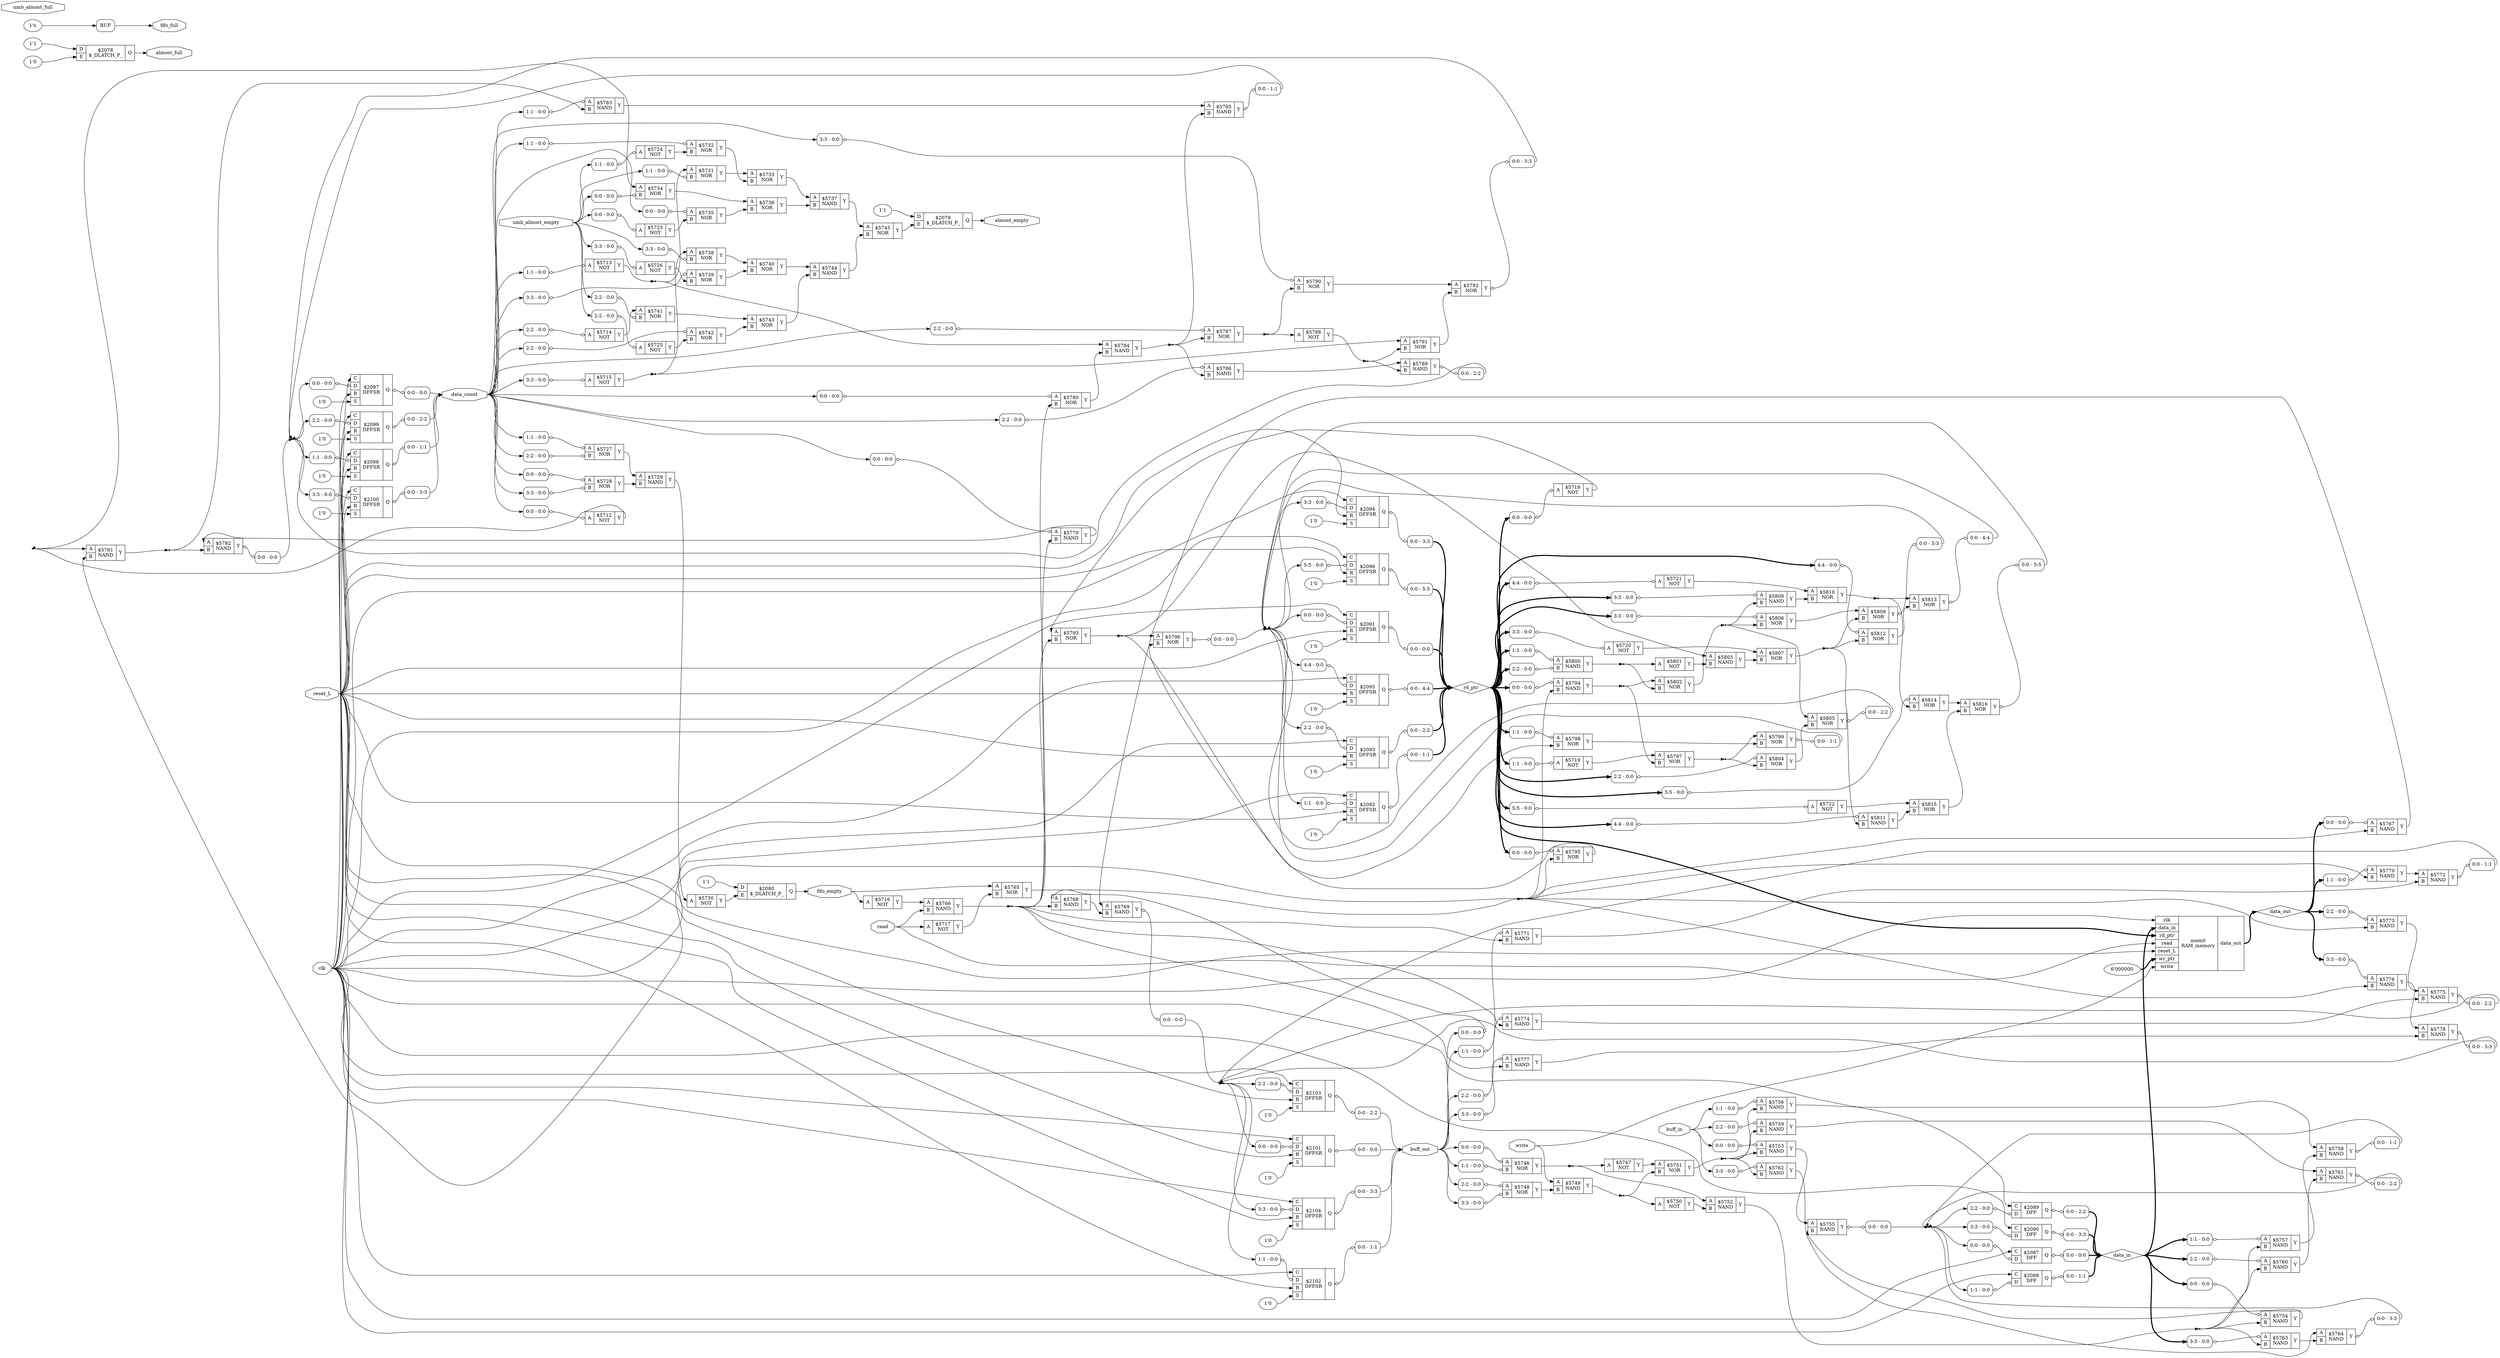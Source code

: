 digraph "fifo" {
rankdir="LR";
remincross=true;
n92 [ shape=octagon, label="almost_empty", color="black", fontcolor="black" ];
n93 [ shape=octagon, label="almost_full", color="black", fontcolor="black" ];
n94 [ shape=octagon, label="buff_in", color="black", fontcolor="black" ];
n95 [ shape=octagon, label="buff_out", color="black", fontcolor="black" ];
n96 [ shape=octagon, label="clk", color="black", fontcolor="black" ];
n97 [ shape=octagon, label="data_count", color="black", fontcolor="black" ];
n98 [ shape=diamond, label="data_in", color="black", fontcolor="black" ];
n99 [ shape=diamond, label="data_out", color="black", fontcolor="black" ];
n100 [ shape=octagon, label="fifo_empty", color="black", fontcolor="black" ];
n101 [ shape=octagon, label="fifo_full", color="black", fontcolor="black" ];
n102 [ shape=diamond, label="rd_ptr", color="black", fontcolor="black" ];
n103 [ shape=octagon, label="read", color="black", fontcolor="black" ];
n104 [ shape=octagon, label="reset_L", color="black", fontcolor="black" ];
n105 [ shape=octagon, label="umb_almost_empty", color="black", fontcolor="black" ];
n106 [ shape=octagon, label="umb_almost_full", color="black", fontcolor="black" ];
n107 [ shape=octagon, label="write", color="black", fontcolor="black" ];
c110 [ shape=record, label="{{<p108> A}|$5712\nNOT|{<p109> Y}}" ];
x0 [ shape=record, style=rounded, label="<s0> 0:0 - 0:0 " ];
x0:e -> c110:p108:w [arrowhead=odiamond, arrowtail=odiamond, dir=both, color="black", label=""];
c111 [ shape=record, label="{{<p108> A}|$5713\nNOT|{<p109> Y}}" ];
x1 [ shape=record, style=rounded, label="<s0> 1:1 - 0:0 " ];
x1:e -> c111:p108:w [arrowhead=odiamond, arrowtail=odiamond, dir=both, color="black", label=""];
c112 [ shape=record, label="{{<p108> A}|$5714\nNOT|{<p109> Y}}" ];
x2 [ shape=record, style=rounded, label="<s0> 2:2 - 0:0 " ];
x2:e -> c112:p108:w [arrowhead=odiamond, arrowtail=odiamond, dir=both, color="black", label=""];
c113 [ shape=record, label="{{<p108> A}|$5715\nNOT|{<p109> Y}}" ];
x3 [ shape=record, style=rounded, label="<s0> 3:3 - 0:0 " ];
x3:e -> c113:p108:w [arrowhead=odiamond, arrowtail=odiamond, dir=both, color="black", label=""];
c114 [ shape=record, label="{{<p108> A}|$5716\nNOT|{<p109> Y}}" ];
c115 [ shape=record, label="{{<p108> A}|$5717\nNOT|{<p109> Y}}" ];
c116 [ shape=record, label="{{<p108> A}|$5718\nNOT|{<p109> Y}}" ];
x4 [ shape=record, style=rounded, label="<s0> 0:0 - 0:0 " ];
x4:e -> c116:p108:w [arrowhead=odiamond, arrowtail=odiamond, dir=both, color="black", label=""];
c117 [ shape=record, label="{{<p108> A}|$5719\nNOT|{<p109> Y}}" ];
x5 [ shape=record, style=rounded, label="<s0> 1:1 - 0:0 " ];
x5:e -> c117:p108:w [arrowhead=odiamond, arrowtail=odiamond, dir=both, color="black", label=""];
c118 [ shape=record, label="{{<p108> A}|$5720\nNOT|{<p109> Y}}" ];
x6 [ shape=record, style=rounded, label="<s0> 3:3 - 0:0 " ];
x6:e -> c118:p108:w [arrowhead=odiamond, arrowtail=odiamond, dir=both, color="black", label=""];
c119 [ shape=record, label="{{<p108> A}|$5721\nNOT|{<p109> Y}}" ];
x7 [ shape=record, style=rounded, label="<s0> 4:4 - 0:0 " ];
x7:e -> c119:p108:w [arrowhead=odiamond, arrowtail=odiamond, dir=both, color="black", label=""];
c120 [ shape=record, label="{{<p108> A}|$5722\nNOT|{<p109> Y}}" ];
x8 [ shape=record, style=rounded, label="<s0> 5:5 - 0:0 " ];
x8:e -> c120:p108:w [arrowhead=odiamond, arrowtail=odiamond, dir=both, color="black", label=""];
c121 [ shape=record, label="{{<p108> A}|$5723\nNOT|{<p109> Y}}" ];
x9 [ shape=record, style=rounded, label="<s0> 0:0 - 0:0 " ];
x9:e -> c121:p108:w [arrowhead=odiamond, arrowtail=odiamond, dir=both, color="black", label=""];
c122 [ shape=record, label="{{<p108> A}|$5724\nNOT|{<p109> Y}}" ];
x10 [ shape=record, style=rounded, label="<s0> 1:1 - 0:0 " ];
x10:e -> c122:p108:w [arrowhead=odiamond, arrowtail=odiamond, dir=both, color="black", label=""];
c123 [ shape=record, label="{{<p108> A}|$5725\nNOT|{<p109> Y}}" ];
x11 [ shape=record, style=rounded, label="<s0> 2:2 - 0:0 " ];
x11:e -> c123:p108:w [arrowhead=odiamond, arrowtail=odiamond, dir=both, color="black", label=""];
c124 [ shape=record, label="{{<p108> A}|$5726\nNOT|{<p109> Y}}" ];
x12 [ shape=record, style=rounded, label="<s0> 3:3 - 0:0 " ];
x12:e -> c124:p108:w [arrowhead=odiamond, arrowtail=odiamond, dir=both, color="black", label=""];
c126 [ shape=record, label="{{<p108> A|<p125> B}|$5727\nNOR|{<p109> Y}}" ];
x13 [ shape=record, style=rounded, label="<s0> 1:1 - 0:0 " ];
x13:e -> c126:p108:w [arrowhead=odiamond, arrowtail=odiamond, dir=both, color="black", label=""];
x14 [ shape=record, style=rounded, label="<s0> 2:2 - 0:0 " ];
x14:e -> c126:p125:w [arrowhead=odiamond, arrowtail=odiamond, dir=both, color="black", label=""];
c127 [ shape=record, label="{{<p108> A|<p125> B}|$5728\nNOR|{<p109> Y}}" ];
x15 [ shape=record, style=rounded, label="<s0> 0:0 - 0:0 " ];
x15:e -> c127:p108:w [arrowhead=odiamond, arrowtail=odiamond, dir=both, color="black", label=""];
x16 [ shape=record, style=rounded, label="<s0> 3:3 - 0:0 " ];
x16:e -> c127:p125:w [arrowhead=odiamond, arrowtail=odiamond, dir=both, color="black", label=""];
c128 [ shape=record, label="{{<p108> A|<p125> B}|$5729\nNAND|{<p109> Y}}" ];
c129 [ shape=record, label="{{<p108> A}|$5730\nNOT|{<p109> Y}}" ];
c130 [ shape=record, label="{{<p108> A|<p125> B}|$5731\nNOR|{<p109> Y}}" ];
x17 [ shape=record, style=rounded, label="<s0> 1:1 - 0:0 " ];
x17:e -> c130:p125:w [arrowhead=odiamond, arrowtail=odiamond, dir=both, color="black", label=""];
c131 [ shape=record, label="{{<p108> A|<p125> B}|$5732\nNOR|{<p109> Y}}" ];
x18 [ shape=record, style=rounded, label="<s0> 1:1 - 0:0 " ];
x18:e -> c131:p108:w [arrowhead=odiamond, arrowtail=odiamond, dir=both, color="black", label=""];
c132 [ shape=record, label="{{<p108> A|<p125> B}|$5733\nNOR|{<p109> Y}}" ];
c133 [ shape=record, label="{{<p108> A|<p125> B}|$5734\nNOR|{<p109> Y}}" ];
x19 [ shape=record, style=rounded, label="<s0> 0:0 - 0:0 " ];
x19:e -> c133:p125:w [arrowhead=odiamond, arrowtail=odiamond, dir=both, color="black", label=""];
c134 [ shape=record, label="{{<p108> A|<p125> B}|$5735\nNOR|{<p109> Y}}" ];
x20 [ shape=record, style=rounded, label="<s0> 0:0 - 0:0 " ];
x20:e -> c134:p108:w [arrowhead=odiamond, arrowtail=odiamond, dir=both, color="black", label=""];
c135 [ shape=record, label="{{<p108> A|<p125> B}|$5736\nNOR|{<p109> Y}}" ];
c136 [ shape=record, label="{{<p108> A|<p125> B}|$5737\nNAND|{<p109> Y}}" ];
c137 [ shape=record, label="{{<p108> A|<p125> B}|$5738\nNOR|{<p109> Y}}" ];
x21 [ shape=record, style=rounded, label="<s0> 3:3 - 0:0 " ];
x21:e -> c137:p125:w [arrowhead=odiamond, arrowtail=odiamond, dir=both, color="black", label=""];
c138 [ shape=record, label="{{<p108> A|<p125> B}|$5739\nNOR|{<p109> Y}}" ];
x22 [ shape=record, style=rounded, label="<s0> 3:3 - 0:0 " ];
x22:e -> c138:p108:w [arrowhead=odiamond, arrowtail=odiamond, dir=both, color="black", label=""];
c139 [ shape=record, label="{{<p108> A|<p125> B}|$5740\nNOR|{<p109> Y}}" ];
c140 [ shape=record, label="{{<p108> A|<p125> B}|$5741\nNOR|{<p109> Y}}" ];
x23 [ shape=record, style=rounded, label="<s0> 2:2 - 0:0 " ];
x23:e -> c140:p125:w [arrowhead=odiamond, arrowtail=odiamond, dir=both, color="black", label=""];
c141 [ shape=record, label="{{<p108> A|<p125> B}|$5742\nNOR|{<p109> Y}}" ];
x24 [ shape=record, style=rounded, label="<s0> 2:2 - 0:0 " ];
x24:e -> c141:p108:w [arrowhead=odiamond, arrowtail=odiamond, dir=both, color="black", label=""];
c142 [ shape=record, label="{{<p108> A|<p125> B}|$5743\nNOR|{<p109> Y}}" ];
c143 [ shape=record, label="{{<p108> A|<p125> B}|$5744\nNAND|{<p109> Y}}" ];
c144 [ shape=record, label="{{<p108> A|<p125> B}|$5745\nNOR|{<p109> Y}}" ];
c145 [ shape=record, label="{{<p108> A|<p125> B}|$5746\nNOR|{<p109> Y}}" ];
x25 [ shape=record, style=rounded, label="<s0> 0:0 - 0:0 " ];
x25:e -> c145:p108:w [arrowhead=odiamond, arrowtail=odiamond, dir=both, color="black", label=""];
x26 [ shape=record, style=rounded, label="<s0> 1:1 - 0:0 " ];
x26:e -> c145:p125:w [arrowhead=odiamond, arrowtail=odiamond, dir=both, color="black", label=""];
c146 [ shape=record, label="{{<p108> A}|$5747\nNOT|{<p109> Y}}" ];
c147 [ shape=record, label="{{<p108> A|<p125> B}|$5748\nNOR|{<p109> Y}}" ];
x27 [ shape=record, style=rounded, label="<s0> 2:2 - 0:0 " ];
x27:e -> c147:p108:w [arrowhead=odiamond, arrowtail=odiamond, dir=both, color="black", label=""];
x28 [ shape=record, style=rounded, label="<s0> 3:3 - 0:0 " ];
x28:e -> c147:p125:w [arrowhead=odiamond, arrowtail=odiamond, dir=both, color="black", label=""];
c148 [ shape=record, label="{{<p108> A|<p125> B}|$5749\nNAND|{<p109> Y}}" ];
c149 [ shape=record, label="{{<p108> A}|$5750\nNOT|{<p109> Y}}" ];
c150 [ shape=record, label="{{<p108> A|<p125> B}|$5751\nNOR|{<p109> Y}}" ];
c151 [ shape=record, label="{{<p108> A|<p125> B}|$5752\nNAND|{<p109> Y}}" ];
c152 [ shape=record, label="{{<p108> A|<p125> B}|$5753\nNAND|{<p109> Y}}" ];
x29 [ shape=record, style=rounded, label="<s0> 0:0 - 0:0 " ];
x29:e -> c152:p108:w [arrowhead=odiamond, arrowtail=odiamond, dir=both, color="black", label=""];
c153 [ shape=record, label="{{<p108> A|<p125> B}|$5754\nNAND|{<p109> Y}}" ];
x30 [ shape=record, style=rounded, label="<s0> 0:0 - 0:0 " ];
x30:e -> c153:p108:w [arrowhead=odiamond, arrowtail=odiamond, dir=both, color="black", label=""];
c154 [ shape=record, label="{{<p108> A|<p125> B}|$5755\nNAND|{<p109> Y}}" ];
x31 [ shape=record, style=rounded, label="<s0> 0:0 - 0:0 " ];
c154:p109:e -> x31:w [arrowhead=odiamond, arrowtail=odiamond, dir=both, color="black", label=""];
c155 [ shape=record, label="{{<p108> A|<p125> B}|$5756\nNAND|{<p109> Y}}" ];
x32 [ shape=record, style=rounded, label="<s0> 1:1 - 0:0 " ];
x32:e -> c155:p108:w [arrowhead=odiamond, arrowtail=odiamond, dir=both, color="black", label=""];
c156 [ shape=record, label="{{<p108> A|<p125> B}|$5757\nNAND|{<p109> Y}}" ];
x33 [ shape=record, style=rounded, label="<s0> 1:1 - 0:0 " ];
x33:e -> c156:p108:w [arrowhead=odiamond, arrowtail=odiamond, dir=both, color="black", label=""];
c157 [ shape=record, label="{{<p108> A|<p125> B}|$5758\nNAND|{<p109> Y}}" ];
x34 [ shape=record, style=rounded, label="<s0> 0:0 - 1:1 " ];
c157:p109:e -> x34:w [arrowhead=odiamond, arrowtail=odiamond, dir=both, color="black", label=""];
c158 [ shape=record, label="{{<p108> A|<p125> B}|$5759\nNAND|{<p109> Y}}" ];
x35 [ shape=record, style=rounded, label="<s0> 2:2 - 0:0 " ];
x35:e -> c158:p108:w [arrowhead=odiamond, arrowtail=odiamond, dir=both, color="black", label=""];
c159 [ shape=record, label="{{<p108> A|<p125> B}|$5760\nNAND|{<p109> Y}}" ];
x36 [ shape=record, style=rounded, label="<s0> 2:2 - 0:0 " ];
x36:e -> c159:p108:w [arrowhead=odiamond, arrowtail=odiamond, dir=both, color="black", label=""];
c160 [ shape=record, label="{{<p108> A|<p125> B}|$5761\nNAND|{<p109> Y}}" ];
x37 [ shape=record, style=rounded, label="<s0> 0:0 - 2:2 " ];
c160:p109:e -> x37:w [arrowhead=odiamond, arrowtail=odiamond, dir=both, color="black", label=""];
c161 [ shape=record, label="{{<p108> A|<p125> B}|$5762\nNAND|{<p109> Y}}" ];
x38 [ shape=record, style=rounded, label="<s0> 3:3 - 0:0 " ];
x38:e -> c161:p108:w [arrowhead=odiamond, arrowtail=odiamond, dir=both, color="black", label=""];
c162 [ shape=record, label="{{<p108> A|<p125> B}|$5763\nNAND|{<p109> Y}}" ];
x39 [ shape=record, style=rounded, label="<s0> 3:3 - 0:0 " ];
x39:e -> c162:p108:w [arrowhead=odiamond, arrowtail=odiamond, dir=both, color="black", label=""];
c163 [ shape=record, label="{{<p108> A|<p125> B}|$5764\nNAND|{<p109> Y}}" ];
x40 [ shape=record, style=rounded, label="<s0> 0:0 - 3:3 " ];
c163:p109:e -> x40:w [arrowhead=odiamond, arrowtail=odiamond, dir=both, color="black", label=""];
c164 [ shape=record, label="{{<p108> A|<p125> B}|$5765\nNOR|{<p109> Y}}" ];
c165 [ shape=record, label="{{<p108> A|<p125> B}|$5766\nNAND|{<p109> Y}}" ];
c166 [ shape=record, label="{{<p108> A|<p125> B}|$5767\nNAND|{<p109> Y}}" ];
x41 [ shape=record, style=rounded, label="<s0> 0:0 - 0:0 " ];
x41:e -> c166:p108:w [arrowhead=odiamond, arrowtail=odiamond, dir=both, color="black", label=""];
c167 [ shape=record, label="{{<p108> A|<p125> B}|$5768\nNAND|{<p109> Y}}" ];
x42 [ shape=record, style=rounded, label="<s0> 0:0 - 0:0 " ];
x42:e -> c167:p108:w [arrowhead=odiamond, arrowtail=odiamond, dir=both, color="black", label=""];
c168 [ shape=record, label="{{<p108> A|<p125> B}|$5769\nNAND|{<p109> Y}}" ];
x43 [ shape=record, style=rounded, label="<s0> 0:0 - 0:0 " ];
c168:p109:e -> x43:w [arrowhead=odiamond, arrowtail=odiamond, dir=both, color="black", label=""];
c169 [ shape=record, label="{{<p108> A|<p125> B}|$5770\nNAND|{<p109> Y}}" ];
x44 [ shape=record, style=rounded, label="<s0> 1:1 - 0:0 " ];
x44:e -> c169:p108:w [arrowhead=odiamond, arrowtail=odiamond, dir=both, color="black", label=""];
c170 [ shape=record, label="{{<p108> A|<p125> B}|$5771\nNAND|{<p109> Y}}" ];
x45 [ shape=record, style=rounded, label="<s0> 1:1 - 0:0 " ];
x45:e -> c170:p108:w [arrowhead=odiamond, arrowtail=odiamond, dir=both, color="black", label=""];
c171 [ shape=record, label="{{<p108> A|<p125> B}|$5772\nNAND|{<p109> Y}}" ];
x46 [ shape=record, style=rounded, label="<s0> 0:0 - 1:1 " ];
c171:p109:e -> x46:w [arrowhead=odiamond, arrowtail=odiamond, dir=both, color="black", label=""];
c172 [ shape=record, label="{{<p108> A|<p125> B}|$5773\nNAND|{<p109> Y}}" ];
x47 [ shape=record, style=rounded, label="<s0> 2:2 - 0:0 " ];
x47:e -> c172:p108:w [arrowhead=odiamond, arrowtail=odiamond, dir=both, color="black", label=""];
c173 [ shape=record, label="{{<p108> A|<p125> B}|$5774\nNAND|{<p109> Y}}" ];
x48 [ shape=record, style=rounded, label="<s0> 2:2 - 0:0 " ];
x48:e -> c173:p108:w [arrowhead=odiamond, arrowtail=odiamond, dir=both, color="black", label=""];
c174 [ shape=record, label="{{<p108> A|<p125> B}|$5775\nNAND|{<p109> Y}}" ];
x49 [ shape=record, style=rounded, label="<s0> 0:0 - 2:2 " ];
c174:p109:e -> x49:w [arrowhead=odiamond, arrowtail=odiamond, dir=both, color="black", label=""];
c175 [ shape=record, label="{{<p108> A|<p125> B}|$5776\nNAND|{<p109> Y}}" ];
x50 [ shape=record, style=rounded, label="<s0> 3:3 - 0:0 " ];
x50:e -> c175:p108:w [arrowhead=odiamond, arrowtail=odiamond, dir=both, color="black", label=""];
c176 [ shape=record, label="{{<p108> A|<p125> B}|$5777\nNAND|{<p109> Y}}" ];
x51 [ shape=record, style=rounded, label="<s0> 3:3 - 0:0 " ];
x51:e -> c176:p108:w [arrowhead=odiamond, arrowtail=odiamond, dir=both, color="black", label=""];
c177 [ shape=record, label="{{<p108> A|<p125> B}|$5778\nNAND|{<p109> Y}}" ];
x52 [ shape=record, style=rounded, label="<s0> 0:0 - 3:3 " ];
c177:p109:e -> x52:w [arrowhead=odiamond, arrowtail=odiamond, dir=both, color="black", label=""];
c178 [ shape=record, label="{{<p108> A|<p125> B}|$5779\nNAND|{<p109> Y}}" ];
x53 [ shape=record, style=rounded, label="<s0> 0:0 - 0:0 " ];
x53:e -> c178:p108:w [arrowhead=odiamond, arrowtail=odiamond, dir=both, color="black", label=""];
c179 [ shape=record, label="{{<p108> A|<p125> B}|$5780\nNOR|{<p109> Y}}" ];
x54 [ shape=record, style=rounded, label="<s0> 0:0 - 0:0 " ];
x54:e -> c179:p108:w [arrowhead=odiamond, arrowtail=odiamond, dir=both, color="black", label=""];
c180 [ shape=record, label="{{<p108> A|<p125> B}|$5781\nNAND|{<p109> Y}}" ];
c181 [ shape=record, label="{{<p108> A|<p125> B}|$5782\nNAND|{<p109> Y}}" ];
x55 [ shape=record, style=rounded, label="<s0> 0:0 - 0:0 " ];
c181:p109:e -> x55:w [arrowhead=odiamond, arrowtail=odiamond, dir=both, color="black", label=""];
c182 [ shape=record, label="{{<p108> A|<p125> B}|$5783\nNAND|{<p109> Y}}" ];
x56 [ shape=record, style=rounded, label="<s0> 1:1 - 0:0 " ];
x56:e -> c182:p108:w [arrowhead=odiamond, arrowtail=odiamond, dir=both, color="black", label=""];
c183 [ shape=record, label="{{<p108> A|<p125> B}|$5784\nNAND|{<p109> Y}}" ];
c184 [ shape=record, label="{{<p108> A|<p125> B}|$5785\nNAND|{<p109> Y}}" ];
x57 [ shape=record, style=rounded, label="<s0> 0:0 - 1:1 " ];
c184:p109:e -> x57:w [arrowhead=odiamond, arrowtail=odiamond, dir=both, color="black", label=""];
c185 [ shape=record, label="{{<p108> A|<p125> B}|$5786\nNAND|{<p109> Y}}" ];
x58 [ shape=record, style=rounded, label="<s0> 2:2 - 0:0 " ];
x58:e -> c185:p108:w [arrowhead=odiamond, arrowtail=odiamond, dir=both, color="black", label=""];
c186 [ shape=record, label="{{<p108> A|<p125> B}|$5787\nNOR|{<p109> Y}}" ];
x59 [ shape=record, style=rounded, label="<s0> 2:2 - 0:0 " ];
x59:e -> c186:p108:w [arrowhead=odiamond, arrowtail=odiamond, dir=both, color="black", label=""];
c187 [ shape=record, label="{{<p108> A}|$5788\nNOT|{<p109> Y}}" ];
c188 [ shape=record, label="{{<p108> A|<p125> B}|$5789\nNAND|{<p109> Y}}" ];
x60 [ shape=record, style=rounded, label="<s0> 0:0 - 2:2 " ];
c188:p109:e -> x60:w [arrowhead=odiamond, arrowtail=odiamond, dir=both, color="black", label=""];
c189 [ shape=record, label="{{<p108> A|<p125> B}|$5790\nNOR|{<p109> Y}}" ];
x61 [ shape=record, style=rounded, label="<s0> 3:3 - 0:0 " ];
x61:e -> c189:p108:w [arrowhead=odiamond, arrowtail=odiamond, dir=both, color="black", label=""];
c190 [ shape=record, label="{{<p108> A|<p125> B}|$5791\nNOR|{<p109> Y}}" ];
c191 [ shape=record, label="{{<p108> A|<p125> B}|$5792\nNOR|{<p109> Y}}" ];
x62 [ shape=record, style=rounded, label="<s0> 0:0 - 3:3 " ];
c191:p109:e -> x62:w [arrowhead=odiamond, arrowtail=odiamond, dir=both, color="black", label=""];
c192 [ shape=record, label="{{<p108> A|<p125> B}|$5793\nNOR|{<p109> Y}}" ];
c193 [ shape=record, label="{{<p108> A|<p125> B}|$5794\nNAND|{<p109> Y}}" ];
x63 [ shape=record, style=rounded, label="<s0> 0:0 - 0:0 " ];
x63:e -> c193:p108:w [arrowhead=odiamond, arrowtail=odiamond, dir=both, color="black", label=""];
c194 [ shape=record, label="{{<p108> A|<p125> B}|$5795\nNOR|{<p109> Y}}" ];
x64 [ shape=record, style=rounded, label="<s0> 0:0 - 0:0 " ];
x64:e -> c194:p108:w [arrowhead=odiamond, arrowtail=odiamond, dir=both, color="black", label=""];
c195 [ shape=record, label="{{<p108> A|<p125> B}|$5796\nNOR|{<p109> Y}}" ];
x65 [ shape=record, style=rounded, label="<s0> 0:0 - 0:0 " ];
c195:p109:e -> x65:w [arrowhead=odiamond, arrowtail=odiamond, dir=both, color="black", label=""];
c196 [ shape=record, label="{{<p108> A|<p125> B}|$5797\nNOR|{<p109> Y}}" ];
c197 [ shape=record, label="{{<p108> A|<p125> B}|$5798\nNOR|{<p109> Y}}" ];
x66 [ shape=record, style=rounded, label="<s0> 1:1 - 0:0 " ];
x66:e -> c197:p108:w [arrowhead=odiamond, arrowtail=odiamond, dir=both, color="black", label=""];
c198 [ shape=record, label="{{<p108> A|<p125> B}|$5799\nNOR|{<p109> Y}}" ];
x67 [ shape=record, style=rounded, label="<s0> 0:0 - 1:1 " ];
c198:p109:e -> x67:w [arrowhead=odiamond, arrowtail=odiamond, dir=both, color="black", label=""];
c199 [ shape=record, label="{{<p108> A|<p125> B}|$5800\nNAND|{<p109> Y}}" ];
x68 [ shape=record, style=rounded, label="<s0> 1:1 - 0:0 " ];
x68:e -> c199:p108:w [arrowhead=odiamond, arrowtail=odiamond, dir=both, color="black", label=""];
x69 [ shape=record, style=rounded, label="<s0> 2:2 - 0:0 " ];
x69:e -> c199:p125:w [arrowhead=odiamond, arrowtail=odiamond, dir=both, color="black", label=""];
c200 [ shape=record, label="{{<p108> A}|$5801\nNOT|{<p109> Y}}" ];
c201 [ shape=record, label="{{<p108> A|<p125> B}|$5802\nNOR|{<p109> Y}}" ];
c202 [ shape=record, label="{{<p108> A|<p125> B}|$5803\nNAND|{<p109> Y}}" ];
c203 [ shape=record, label="{{<p108> A|<p125> B}|$5804\nNOR|{<p109> Y}}" ];
x70 [ shape=record, style=rounded, label="<s0> 2:2 - 0:0 " ];
x70:e -> c203:p108:w [arrowhead=odiamond, arrowtail=odiamond, dir=both, color="black", label=""];
c204 [ shape=record, label="{{<p108> A|<p125> B}|$5805\nNOR|{<p109> Y}}" ];
x71 [ shape=record, style=rounded, label="<s0> 0:0 - 2:2 " ];
c204:p109:e -> x71:w [arrowhead=odiamond, arrowtail=odiamond, dir=both, color="black", label=""];
c205 [ shape=record, label="{{<p108> A|<p125> B}|$5806\nNOR|{<p109> Y}}" ];
x72 [ shape=record, style=rounded, label="<s0> 3:3 - 0:0 " ];
x72:e -> c205:p108:w [arrowhead=odiamond, arrowtail=odiamond, dir=both, color="black", label=""];
c206 [ shape=record, label="{{<p108> A|<p125> B}|$5807\nNOR|{<p109> Y}}" ];
c207 [ shape=record, label="{{<p108> A|<p125> B}|$5808\nNAND|{<p109> Y}}" ];
x73 [ shape=record, style=rounded, label="<s0> 3:3 - 0:0 " ];
x73:e -> c207:p108:w [arrowhead=odiamond, arrowtail=odiamond, dir=both, color="black", label=""];
c208 [ shape=record, label="{{<p108> A|<p125> B}|$5809\nNOR|{<p109> Y}}" ];
x74 [ shape=record, style=rounded, label="<s0> 0:0 - 3:3 " ];
c208:p109:e -> x74:w [arrowhead=odiamond, arrowtail=odiamond, dir=both, color="black", label=""];
c209 [ shape=record, label="{{<p108> A|<p125> B}|$5810\nNOR|{<p109> Y}}" ];
c210 [ shape=record, label="{{<p108> A|<p125> B}|$5811\nNAND|{<p109> Y}}" ];
x75 [ shape=record, style=rounded, label="<s0> 4:4 - 0:0 " ];
x75:e -> c210:p108:w [arrowhead=odiamond, arrowtail=odiamond, dir=both, color="black", label=""];
c211 [ shape=record, label="{{<p108> A|<p125> B}|$5812\nNOR|{<p109> Y}}" ];
x76 [ shape=record, style=rounded, label="<s0> 4:4 - 0:0 " ];
x76:e -> c211:p108:w [arrowhead=odiamond, arrowtail=odiamond, dir=both, color="black", label=""];
c212 [ shape=record, label="{{<p108> A|<p125> B}|$5813\nNOR|{<p109> Y}}" ];
x77 [ shape=record, style=rounded, label="<s0> 0:0 - 4:4 " ];
c212:p109:e -> x77:w [arrowhead=odiamond, arrowtail=odiamond, dir=both, color="black", label=""];
c213 [ shape=record, label="{{<p108> A|<p125> B}|$5814\nNOR|{<p109> Y}}" ];
x78 [ shape=record, style=rounded, label="<s0> 5:5 - 0:0 " ];
x78:e -> c213:p108:w [arrowhead=odiamond, arrowtail=odiamond, dir=both, color="black", label=""];
c214 [ shape=record, label="{{<p108> A|<p125> B}|$5815\nNOR|{<p109> Y}}" ];
c215 [ shape=record, label="{{<p108> A|<p125> B}|$5816\nNOR|{<p109> Y}}" ];
x79 [ shape=record, style=rounded, label="<s0> 0:0 - 5:5 " ];
c215:p109:e -> x79:w [arrowhead=odiamond, arrowtail=odiamond, dir=both, color="black", label=""];
c219 [ shape=record, label="{{<p216> C|<p217> D}|$2087\nDFF|{<p218> Q}}" ];
x80 [ shape=record, style=rounded, label="<s0> 0:0 - 0:0 " ];
x80:e -> c219:p217:w [arrowhead=odiamond, arrowtail=odiamond, dir=both, color="black", label=""];
x81 [ shape=record, style=rounded, label="<s0> 0:0 - 0:0 " ];
c219:p218:e -> x81:w [arrowhead=odiamond, arrowtail=odiamond, dir=both, color="black", label=""];
c220 [ shape=record, label="{{<p216> C|<p217> D}|$2088\nDFF|{<p218> Q}}" ];
x82 [ shape=record, style=rounded, label="<s0> 1:1 - 0:0 " ];
x82:e -> c220:p217:w [arrowhead=odiamond, arrowtail=odiamond, dir=both, color="black", label=""];
x83 [ shape=record, style=rounded, label="<s0> 0:0 - 1:1 " ];
c220:p218:e -> x83:w [arrowhead=odiamond, arrowtail=odiamond, dir=both, color="black", label=""];
c221 [ shape=record, label="{{<p216> C|<p217> D}|$2089\nDFF|{<p218> Q}}" ];
x84 [ shape=record, style=rounded, label="<s0> 2:2 - 0:0 " ];
x84:e -> c221:p217:w [arrowhead=odiamond, arrowtail=odiamond, dir=both, color="black", label=""];
x85 [ shape=record, style=rounded, label="<s0> 0:0 - 2:2 " ];
c221:p218:e -> x85:w [arrowhead=odiamond, arrowtail=odiamond, dir=both, color="black", label=""];
c222 [ shape=record, label="{{<p216> C|<p217> D}|$2090\nDFF|{<p218> Q}}" ];
x86 [ shape=record, style=rounded, label="<s0> 3:3 - 0:0 " ];
x86:e -> c222:p217:w [arrowhead=odiamond, arrowtail=odiamond, dir=both, color="black", label=""];
x87 [ shape=record, style=rounded, label="<s0> 0:0 - 3:3 " ];
c222:p218:e -> x87:w [arrowhead=odiamond, arrowtail=odiamond, dir=both, color="black", label=""];
v90 [ label="1'0" ];
c225 [ shape=record, label="{{<p216> C|<p217> D|<p223> R|<p224> S}|$2091\nDFFSR|{<p218> Q}}" ];
x88 [ shape=record, style=rounded, label="<s0> 0:0 - 0:0 " ];
x88:e -> c225:p217:w [arrowhead=odiamond, arrowtail=odiamond, dir=both, color="black", label=""];
x89 [ shape=record, style=rounded, label="<s0> 0:0 - 0:0 " ];
c225:p218:e -> x89:w [arrowhead=odiamond, arrowtail=odiamond, dir=both, color="black", label=""];
v93 [ label="1'0" ];
c226 [ shape=record, label="{{<p216> C|<p217> D|<p223> R|<p224> S}|$2092\nDFFSR|{<p218> Q}}" ];
x91 [ shape=record, style=rounded, label="<s0> 1:1 - 0:0 " ];
x91:e -> c226:p217:w [arrowhead=odiamond, arrowtail=odiamond, dir=both, color="black", label=""];
x92 [ shape=record, style=rounded, label="<s0> 0:0 - 1:1 " ];
c226:p218:e -> x92:w [arrowhead=odiamond, arrowtail=odiamond, dir=both, color="black", label=""];
v96 [ label="1'0" ];
c227 [ shape=record, label="{{<p216> C|<p217> D|<p223> R|<p224> S}|$2093\nDFFSR|{<p218> Q}}" ];
x94 [ shape=record, style=rounded, label="<s0> 2:2 - 0:0 " ];
x94:e -> c227:p217:w [arrowhead=odiamond, arrowtail=odiamond, dir=both, color="black", label=""];
x95 [ shape=record, style=rounded, label="<s0> 0:0 - 2:2 " ];
c227:p218:e -> x95:w [arrowhead=odiamond, arrowtail=odiamond, dir=both, color="black", label=""];
v99 [ label="1'0" ];
c228 [ shape=record, label="{{<p216> C|<p217> D|<p223> R|<p224> S}|$2094\nDFFSR|{<p218> Q}}" ];
x97 [ shape=record, style=rounded, label="<s0> 3:3 - 0:0 " ];
x97:e -> c228:p217:w [arrowhead=odiamond, arrowtail=odiamond, dir=both, color="black", label=""];
x98 [ shape=record, style=rounded, label="<s0> 0:0 - 3:3 " ];
c228:p218:e -> x98:w [arrowhead=odiamond, arrowtail=odiamond, dir=both, color="black", label=""];
v102 [ label="1'0" ];
c229 [ shape=record, label="{{<p216> C|<p217> D|<p223> R|<p224> S}|$2095\nDFFSR|{<p218> Q}}" ];
x100 [ shape=record, style=rounded, label="<s0> 4:4 - 0:0 " ];
x100:e -> c229:p217:w [arrowhead=odiamond, arrowtail=odiamond, dir=both, color="black", label=""];
x101 [ shape=record, style=rounded, label="<s0> 0:0 - 4:4 " ];
c229:p218:e -> x101:w [arrowhead=odiamond, arrowtail=odiamond, dir=both, color="black", label=""];
v105 [ label="1'0" ];
c230 [ shape=record, label="{{<p216> C|<p217> D|<p223> R|<p224> S}|$2096\nDFFSR|{<p218> Q}}" ];
x103 [ shape=record, style=rounded, label="<s0> 5:5 - 0:0 " ];
x103:e -> c230:p217:w [arrowhead=odiamond, arrowtail=odiamond, dir=both, color="black", label=""];
x104 [ shape=record, style=rounded, label="<s0> 0:0 - 5:5 " ];
c230:p218:e -> x104:w [arrowhead=odiamond, arrowtail=odiamond, dir=both, color="black", label=""];
v108 [ label="1'0" ];
c231 [ shape=record, label="{{<p216> C|<p217> D|<p223> R|<p224> S}|$2097\nDFFSR|{<p218> Q}}" ];
x106 [ shape=record, style=rounded, label="<s0> 0:0 - 0:0 " ];
x106:e -> c231:p217:w [arrowhead=odiamond, arrowtail=odiamond, dir=both, color="black", label=""];
x107 [ shape=record, style=rounded, label="<s0> 0:0 - 0:0 " ];
c231:p218:e -> x107:w [arrowhead=odiamond, arrowtail=odiamond, dir=both, color="black", label=""];
v111 [ label="1'0" ];
c232 [ shape=record, label="{{<p216> C|<p217> D|<p223> R|<p224> S}|$2098\nDFFSR|{<p218> Q}}" ];
x109 [ shape=record, style=rounded, label="<s0> 1:1 - 0:0 " ];
x109:e -> c232:p217:w [arrowhead=odiamond, arrowtail=odiamond, dir=both, color="black", label=""];
x110 [ shape=record, style=rounded, label="<s0> 0:0 - 1:1 " ];
c232:p218:e -> x110:w [arrowhead=odiamond, arrowtail=odiamond, dir=both, color="black", label=""];
v114 [ label="1'0" ];
c233 [ shape=record, label="{{<p216> C|<p217> D|<p223> R|<p224> S}|$2099\nDFFSR|{<p218> Q}}" ];
x112 [ shape=record, style=rounded, label="<s0> 2:2 - 0:0 " ];
x112:e -> c233:p217:w [arrowhead=odiamond, arrowtail=odiamond, dir=both, color="black", label=""];
x113 [ shape=record, style=rounded, label="<s0> 0:0 - 2:2 " ];
c233:p218:e -> x113:w [arrowhead=odiamond, arrowtail=odiamond, dir=both, color="black", label=""];
v117 [ label="1'0" ];
c234 [ shape=record, label="{{<p216> C|<p217> D|<p223> R|<p224> S}|$2100\nDFFSR|{<p218> Q}}" ];
x115 [ shape=record, style=rounded, label="<s0> 3:3 - 0:0 " ];
x115:e -> c234:p217:w [arrowhead=odiamond, arrowtail=odiamond, dir=both, color="black", label=""];
x116 [ shape=record, style=rounded, label="<s0> 0:0 - 3:3 " ];
c234:p218:e -> x116:w [arrowhead=odiamond, arrowtail=odiamond, dir=both, color="black", label=""];
v120 [ label="1'0" ];
c235 [ shape=record, label="{{<p216> C|<p217> D|<p223> R|<p224> S}|$2101\nDFFSR|{<p218> Q}}" ];
x118 [ shape=record, style=rounded, label="<s0> 0:0 - 0:0 " ];
x118:e -> c235:p217:w [arrowhead=odiamond, arrowtail=odiamond, dir=both, color="black", label=""];
x119 [ shape=record, style=rounded, label="<s0> 0:0 - 0:0 " ];
c235:p218:e -> x119:w [arrowhead=odiamond, arrowtail=odiamond, dir=both, color="black", label=""];
v123 [ label="1'0" ];
c236 [ shape=record, label="{{<p216> C|<p217> D|<p223> R|<p224> S}|$2102\nDFFSR|{<p218> Q}}" ];
x121 [ shape=record, style=rounded, label="<s0> 1:1 - 0:0 " ];
x121:e -> c236:p217:w [arrowhead=odiamond, arrowtail=odiamond, dir=both, color="black", label=""];
x122 [ shape=record, style=rounded, label="<s0> 0:0 - 1:1 " ];
c236:p218:e -> x122:w [arrowhead=odiamond, arrowtail=odiamond, dir=both, color="black", label=""];
v126 [ label="1'0" ];
c237 [ shape=record, label="{{<p216> C|<p217> D|<p223> R|<p224> S}|$2103\nDFFSR|{<p218> Q}}" ];
x124 [ shape=record, style=rounded, label="<s0> 2:2 - 0:0 " ];
x124:e -> c237:p217:w [arrowhead=odiamond, arrowtail=odiamond, dir=both, color="black", label=""];
x125 [ shape=record, style=rounded, label="<s0> 0:0 - 2:2 " ];
c237:p218:e -> x125:w [arrowhead=odiamond, arrowtail=odiamond, dir=both, color="black", label=""];
v129 [ label="1'0" ];
c238 [ shape=record, label="{{<p216> C|<p217> D|<p223> R|<p224> S}|$2104\nDFFSR|{<p218> Q}}" ];
x127 [ shape=record, style=rounded, label="<s0> 3:3 - 0:0 " ];
x127:e -> c238:p217:w [arrowhead=odiamond, arrowtail=odiamond, dir=both, color="black", label=""];
x128 [ shape=record, style=rounded, label="<s0> 0:0 - 3:3 " ];
c238:p218:e -> x128:w [arrowhead=odiamond, arrowtail=odiamond, dir=both, color="black", label=""];
v130 [ label="1'1" ];
v131 [ label="1'0" ];
c240 [ shape=record, label="{{<p217> D|<p239> E}|$2078\n$_DLATCH_P_|{<p218> Q}}" ];
v132 [ label="1'1" ];
c241 [ shape=record, label="{{<p217> D|<p239> E}|$2079\n$_DLATCH_P_|{<p218> Q}}" ];
v133 [ label="1'1" ];
c242 [ shape=record, label="{{<p217> D|<p239> E}|$2080\n$_DLATCH_P_|{<p218> Q}}" ];
v134 [ label="6'000000" ];
c244 [ shape=record, label="{{<p96> clk|<p98> data_in|<p102> rd_ptr|<p103> read|<p104> reset_L|<p243> wr_ptr|<p107> write}|mem0\nRAM_memory|{<p99> data_out}}" ];
v135 [ label="1'x" ];
x136 [shape=box, style=rounded, label="BUF"];
n1 [ shape=point ];
x43:s0:e -> n1:w [color="black", label=""];
x46:s0:e -> n1:w [color="black", label=""];
x49:s0:e -> n1:w [color="black", label=""];
x52:s0:e -> n1:w [color="black", label=""];
n1:e -> x118:s0:w [color="black", label=""];
n1:e -> x121:s0:w [color="black", label=""];
n1:e -> x124:s0:w [color="black", label=""];
n1:e -> x127:s0:w [color="black", label=""];
c158:p109:e -> c160:p108:w [color="black", label=""];
c242:p218:e -> n100:w [color="black", label=""];
n100:e -> c114:p108:w [color="black", label=""];
n100:e -> c164:p108:w [color="black", label=""];
x136:e:e -> n101:w [color="black", label=""];
x101:s0:e -> n102:w [color="black", style="setlinewidth(3)", label=""];
x104:s0:e -> n102:w [color="black", style="setlinewidth(3)", label=""];
x89:s0:e -> n102:w [color="black", style="setlinewidth(3)", label=""];
x92:s0:e -> n102:w [color="black", style="setlinewidth(3)", label=""];
x95:s0:e -> n102:w [color="black", style="setlinewidth(3)", label=""];
x98:s0:e -> n102:w [color="black", style="setlinewidth(3)", label=""];
n102:e -> c244:p102:w [color="black", style="setlinewidth(3)", label=""];
n102:e -> x4:s0:w [color="black", style="setlinewidth(3)", label=""];
n102:e -> x5:s0:w [color="black", style="setlinewidth(3)", label=""];
n102:e -> x63:s0:w [color="black", style="setlinewidth(3)", label=""];
n102:e -> x64:s0:w [color="black", style="setlinewidth(3)", label=""];
n102:e -> x66:s0:w [color="black", style="setlinewidth(3)", label=""];
n102:e -> x68:s0:w [color="black", style="setlinewidth(3)", label=""];
n102:e -> x69:s0:w [color="black", style="setlinewidth(3)", label=""];
n102:e -> x6:s0:w [color="black", style="setlinewidth(3)", label=""];
n102:e -> x70:s0:w [color="black", style="setlinewidth(3)", label=""];
n102:e -> x72:s0:w [color="black", style="setlinewidth(3)", label=""];
n102:e -> x73:s0:w [color="black", style="setlinewidth(3)", label=""];
n102:e -> x75:s0:w [color="black", style="setlinewidth(3)", label=""];
n102:e -> x76:s0:w [color="black", style="setlinewidth(3)", label=""];
n102:e -> x78:s0:w [color="black", style="setlinewidth(3)", label=""];
n102:e -> x7:s0:w [color="black", style="setlinewidth(3)", label=""];
n102:e -> x8:s0:w [color="black", style="setlinewidth(3)", label=""];
n103:e -> c115:p108:w [color="black", label=""];
n103:e -> c165:p125:w [color="black", label=""];
n103:e -> c244:p103:w [color="black", label=""];
n104:e -> c225:p223:w [color="black", label=""];
n104:e -> c226:p223:w [color="black", label=""];
n104:e -> c227:p223:w [color="black", label=""];
n104:e -> c228:p223:w [color="black", label=""];
n104:e -> c229:p223:w [color="black", label=""];
n104:e -> c230:p223:w [color="black", label=""];
n104:e -> c231:p223:w [color="black", label=""];
n104:e -> c232:p223:w [color="black", label=""];
n104:e -> c233:p223:w [color="black", label=""];
n104:e -> c234:p223:w [color="black", label=""];
n104:e -> c235:p223:w [color="black", label=""];
n104:e -> c236:p223:w [color="black", label=""];
n104:e -> c237:p223:w [color="black", label=""];
n104:e -> c238:p223:w [color="black", label=""];
n104:e -> c244:p104:w [color="black", label=""];
n105:e -> x10:s0:w [color="black", label=""];
n105:e -> x11:s0:w [color="black", label=""];
n105:e -> x12:s0:w [color="black", label=""];
n105:e -> x17:s0:w [color="black", label=""];
n105:e -> x19:s0:w [color="black", label=""];
n105:e -> x21:s0:w [color="black", label=""];
n105:e -> x23:s0:w [color="black", label=""];
n105:e -> x9:s0:w [color="black", label=""];
n107:e -> c148:p108:w [color="black", label=""];
n107:e -> c244:p107:w [color="black", label=""];
c159:p109:e -> c160:p125:w [color="black", label=""];
c161:p109:e -> c163:p108:w [color="black", label=""];
c162:p109:e -> c163:p125:w [color="black", label=""];
n14 [ shape=point ];
c164:p109:e -> n14:w [color="black", label=""];
n14:e -> c166:p125:w [color="black", label=""];
n14:e -> c169:p125:w [color="black", label=""];
n14:e -> c172:p125:w [color="black", label=""];
n14:e -> c175:p125:w [color="black", label=""];
n14:e -> c180:p125:w [color="black", label=""];
n14:e -> c193:p125:w [color="black", label=""];
n14:e -> c194:p125:w [color="black", label=""];
n15 [ shape=point ];
c165:p109:e -> n15:w [color="black", label=""];
n15:e -> c167:p125:w [color="black", label=""];
n15:e -> c170:p125:w [color="black", label=""];
n15:e -> c173:p125:w [color="black", label=""];
n15:e -> c176:p125:w [color="black", label=""];
n15:e -> c178:p125:w [color="black", label=""];
n15:e -> c179:p125:w [color="black", label=""];
n15:e -> c192:p125:w [color="black", label=""];
c166:p109:e -> c168:p108:w [color="black", label=""];
c167:p109:e -> c168:p125:w [color="black", label=""];
c169:p109:e -> c171:p108:w [color="black", label=""];
c170:p109:e -> c171:p125:w [color="black", label=""];
n2 [ shape=point ];
x55:s0:e -> n2:w [color="black", label=""];
x57:s0:e -> n2:w [color="black", label=""];
x60:s0:e -> n2:w [color="black", label=""];
x62:s0:e -> n2:w [color="black", label=""];
n2:e -> x106:s0:w [color="black", label=""];
n2:e -> x109:s0:w [color="black", label=""];
n2:e -> x112:s0:w [color="black", label=""];
n2:e -> x115:s0:w [color="black", label=""];
c172:p109:e -> c174:p108:w [color="black", label=""];
c173:p109:e -> c174:p125:w [color="black", label=""];
c175:p109:e -> c177:p108:w [color="black", label=""];
c176:p109:e -> c177:p125:w [color="black", label=""];
c178:p109:e -> c181:p108:w [color="black", label=""];
c179:p109:e -> c183:p125:w [color="black", label=""];
n26 [ shape=point ];
c180:p109:e -> n26:w [color="black", label=""];
n26:e -> c181:p125:w [color="black", label=""];
n26:e -> c182:p125:w [color="black", label=""];
c182:p109:e -> c184:p108:w [color="black", label=""];
n28 [ shape=point ];
c183:p109:e -> n28:w [color="black", label=""];
n28:e -> c184:p125:w [color="black", label=""];
n28:e -> c185:p125:w [color="black", label=""];
n28:e -> c186:p125:w [color="black", label=""];
c185:p109:e -> c188:p108:w [color="black", label=""];
n3 [ shape=point ];
x31:s0:e -> n3:w [color="black", label=""];
x34:s0:e -> n3:w [color="black", label=""];
x37:s0:e -> n3:w [color="black", label=""];
x40:s0:e -> n3:w [color="black", label=""];
n3:e -> x80:s0:w [color="black", label=""];
n3:e -> x82:s0:w [color="black", label=""];
n3:e -> x84:s0:w [color="black", label=""];
n3:e -> x86:s0:w [color="black", label=""];
n30 [ shape=point ];
c186:p109:e -> n30:w [color="black", label=""];
n30:e -> c187:p108:w [color="black", label=""];
n30:e -> c189:p125:w [color="black", label=""];
n31 [ shape=point ];
c187:p109:e -> n31:w [color="black", label=""];
n31:e -> c188:p125:w [color="black", label=""];
n31:e -> c190:p125:w [color="black", label=""];
c189:p109:e -> c191:p108:w [color="black", label=""];
c190:p109:e -> c191:p125:w [color="black", label=""];
n34 [ shape=point ];
c192:p109:e -> n34:w [color="black", label=""];
n34:e -> c195:p108:w [color="black", label=""];
n34:e -> c197:p125:w [color="black", label=""];
n34:e -> c202:p108:w [color="black", label=""];
n35 [ shape=point ];
c193:p109:e -> n35:w [color="black", label=""];
n35:e -> c196:p125:w [color="black", label=""];
n35:e -> c201:p108:w [color="black", label=""];
c194:p109:e -> c195:p125:w [color="black", label=""];
n37 [ shape=point ];
c196:p109:e -> n37:w [color="black", label=""];
n37:e -> c198:p108:w [color="black", label=""];
n37:e -> c203:p125:w [color="black", label=""];
c197:p109:e -> c198:p125:w [color="black", label=""];
n39 [ shape=point ];
c199:p109:e -> n39:w [color="black", label=""];
n39:e -> c200:p108:w [color="black", label=""];
n39:e -> c201:p125:w [color="black", label=""];
n4 [ shape=point ];
x65:s0:e -> n4:w [color="black", label=""];
x67:s0:e -> n4:w [color="black", label=""];
x71:s0:e -> n4:w [color="black", label=""];
x74:s0:e -> n4:w [color="black", label=""];
x77:s0:e -> n4:w [color="black", label=""];
x79:s0:e -> n4:w [color="black", label=""];
n4:e -> x100:s0:w [color="black", label=""];
n4:e -> x103:s0:w [color="black", label=""];
n4:e -> x88:s0:w [color="black", label=""];
n4:e -> x91:s0:w [color="black", label=""];
n4:e -> x94:s0:w [color="black", label=""];
n4:e -> x97:s0:w [color="black", label=""];
c200:p109:e -> c202:p125:w [color="black", label=""];
n41 [ shape=point ];
c201:p109:e -> n41:w [color="black", label=""];
n41:e -> c204:p108:w [color="black", label=""];
n41:e -> c205:p125:w [color="black", label=""];
n41:e -> c207:p125:w [color="black", label=""];
c202:p109:e -> c206:p125:w [color="black", label=""];
c203:p109:e -> c204:p125:w [color="black", label=""];
c205:p109:e -> c208:p108:w [color="black", label=""];
n45 [ shape=point ];
c206:p109:e -> n45:w [color="black", label=""];
n45:e -> c208:p125:w [color="black", label=""];
n45:e -> c210:p125:w [color="black", label=""];
n45:e -> c211:p125:w [color="black", label=""];
c207:p109:e -> c209:p125:w [color="black", label=""];
n47 [ shape=point ];
c209:p109:e -> n47:w [color="black", label=""];
n47:e -> c212:p108:w [color="black", label=""];
n47:e -> c213:p125:w [color="black", label=""];
c210:p109:e -> c214:p125:w [color="black", label=""];
c211:p109:e -> c212:p125:w [color="black", label=""];
n5 [ shape=point ];
c151:p109:e -> n5:w [color="black", label=""];
n5:e -> c153:p125:w [color="black", label=""];
n5:e -> c156:p125:w [color="black", label=""];
n5:e -> c159:p125:w [color="black", label=""];
n5:e -> c162:p125:w [color="black", label=""];
c213:p109:e -> c215:p108:w [color="black", label=""];
c214:p109:e -> c215:p125:w [color="black", label=""];
c129:p109:e -> c242:p239:w [color="black", label=""];
c144:p109:e -> c241:p239:w [color="black", label=""];
n54 [ shape=point ];
c110:p109:e -> n54:w [color="black", label=""];
n54:e -> c133:p108:w [color="black", label=""];
n54:e -> c180:p108:w [color="black", label=""];
n55 [ shape=point ];
c111:p109:e -> n55:w [color="black", label=""];
n55:e -> c130:p108:w [color="black", label=""];
n55:e -> c183:p108:w [color="black", label=""];
c112:p109:e -> c140:p108:w [color="black", label=""];
n57 [ shape=point ];
c113:p109:e -> n57:w [color="black", label=""];
n57:e -> c137:p108:w [color="black", label=""];
n57:e -> c190:p108:w [color="black", label=""];
c114:p109:e -> c165:p108:w [color="black", label=""];
c115:p109:e -> c164:p125:w [color="black", label=""];
c152:p109:e -> c154:p108:w [color="black", label=""];
c116:p109:e -> c192:p108:w [color="black", label=""];
c117:p109:e -> c196:p108:w [color="black", label=""];
c118:p109:e -> c206:p108:w [color="black", label=""];
c119:p109:e -> c209:p108:w [color="black", label=""];
c120:p109:e -> c214:p108:w [color="black", label=""];
c121:p109:e -> c134:p125:w [color="black", label=""];
c122:p109:e -> c131:p125:w [color="black", label=""];
c123:p109:e -> c141:p125:w [color="black", label=""];
c124:p109:e -> c138:p125:w [color="black", label=""];
c126:p109:e -> c128:p108:w [color="black", label=""];
c153:p109:e -> c154:p125:w [color="black", label=""];
c127:p109:e -> c128:p125:w [color="black", label=""];
c128:p109:e -> c129:p108:w [color="black", label=""];
c130:p109:e -> c132:p108:w [color="black", label=""];
c131:p109:e -> c132:p125:w [color="black", label=""];
c132:p109:e -> c136:p108:w [color="black", label=""];
c133:p109:e -> c135:p108:w [color="black", label=""];
c134:p109:e -> c135:p125:w [color="black", label=""];
c135:p109:e -> c136:p125:w [color="black", label=""];
c136:p109:e -> c144:p108:w [color="black", label=""];
c137:p109:e -> c139:p108:w [color="black", label=""];
c155:p109:e -> c157:p108:w [color="black", label=""];
c138:p109:e -> c139:p125:w [color="black", label=""];
c139:p109:e -> c143:p108:w [color="black", label=""];
c140:p109:e -> c142:p108:w [color="black", label=""];
c141:p109:e -> c142:p125:w [color="black", label=""];
c142:p109:e -> c143:p125:w [color="black", label=""];
c143:p109:e -> c144:p125:w [color="black", label=""];
n86 [ shape=point ];
c145:p109:e -> n86:w [color="black", label=""];
n86:e -> c146:p108:w [color="black", label=""];
n86:e -> c151:p108:w [color="black", label=""];
c146:p109:e -> c150:p108:w [color="black", label=""];
c147:p109:e -> c148:p125:w [color="black", label=""];
n89 [ shape=point ];
c148:p109:e -> n89:w [color="black", label=""];
n89:e -> c149:p108:w [color="black", label=""];
n89:e -> c150:p125:w [color="black", label=""];
c156:p109:e -> c157:p125:w [color="black", label=""];
c149:p109:e -> c151:p125:w [color="black", label=""];
n91 [ shape=point ];
c150:p109:e -> n91:w [color="black", label=""];
n91:e -> c152:p125:w [color="black", label=""];
n91:e -> c155:p125:w [color="black", label=""];
n91:e -> c158:p125:w [color="black", label=""];
n91:e -> c161:p125:w [color="black", label=""];
c241:p218:e -> n92:w [color="black", label=""];
c240:p218:e -> n93:w [color="black", label=""];
n94:e -> x29:s0:w [color="black", label=""];
n94:e -> x32:s0:w [color="black", label=""];
n94:e -> x35:s0:w [color="black", label=""];
n94:e -> x38:s0:w [color="black", label=""];
x119:s0:e -> n95:w [color="black", label=""];
x122:s0:e -> n95:w [color="black", label=""];
x125:s0:e -> n95:w [color="black", label=""];
x128:s0:e -> n95:w [color="black", label=""];
n95:e -> x25:s0:w [color="black", label=""];
n95:e -> x26:s0:w [color="black", label=""];
n95:e -> x27:s0:w [color="black", label=""];
n95:e -> x28:s0:w [color="black", label=""];
n95:e -> x42:s0:w [color="black", label=""];
n95:e -> x45:s0:w [color="black", label=""];
n95:e -> x48:s0:w [color="black", label=""];
n95:e -> x51:s0:w [color="black", label=""];
n96:e -> c219:p216:w [color="black", label=""];
n96:e -> c220:p216:w [color="black", label=""];
n96:e -> c221:p216:w [color="black", label=""];
n96:e -> c222:p216:w [color="black", label=""];
n96:e -> c225:p216:w [color="black", label=""];
n96:e -> c226:p216:w [color="black", label=""];
n96:e -> c227:p216:w [color="black", label=""];
n96:e -> c228:p216:w [color="black", label=""];
n96:e -> c229:p216:w [color="black", label=""];
n96:e -> c230:p216:w [color="black", label=""];
n96:e -> c231:p216:w [color="black", label=""];
n96:e -> c232:p216:w [color="black", label=""];
n96:e -> c233:p216:w [color="black", label=""];
n96:e -> c234:p216:w [color="black", label=""];
n96:e -> c235:p216:w [color="black", label=""];
n96:e -> c236:p216:w [color="black", label=""];
n96:e -> c237:p216:w [color="black", label=""];
n96:e -> c238:p216:w [color="black", label=""];
n96:e -> c244:p96:w [color="black", label=""];
x107:s0:e -> n97:w [color="black", label=""];
x110:s0:e -> n97:w [color="black", label=""];
x113:s0:e -> n97:w [color="black", label=""];
x116:s0:e -> n97:w [color="black", label=""];
n97:e -> x0:s0:w [color="black", label=""];
n97:e -> x13:s0:w [color="black", label=""];
n97:e -> x14:s0:w [color="black", label=""];
n97:e -> x15:s0:w [color="black", label=""];
n97:e -> x16:s0:w [color="black", label=""];
n97:e -> x18:s0:w [color="black", label=""];
n97:e -> x1:s0:w [color="black", label=""];
n97:e -> x20:s0:w [color="black", label=""];
n97:e -> x22:s0:w [color="black", label=""];
n97:e -> x24:s0:w [color="black", label=""];
n97:e -> x2:s0:w [color="black", label=""];
n97:e -> x3:s0:w [color="black", label=""];
n97:e -> x53:s0:w [color="black", label=""];
n97:e -> x54:s0:w [color="black", label=""];
n97:e -> x56:s0:w [color="black", label=""];
n97:e -> x58:s0:w [color="black", label=""];
n97:e -> x59:s0:w [color="black", label=""];
n97:e -> x61:s0:w [color="black", label=""];
x81:s0:e -> n98:w [color="black", style="setlinewidth(3)", label=""];
x83:s0:e -> n98:w [color="black", style="setlinewidth(3)", label=""];
x85:s0:e -> n98:w [color="black", style="setlinewidth(3)", label=""];
x87:s0:e -> n98:w [color="black", style="setlinewidth(3)", label=""];
n98:e -> c244:p98:w [color="black", style="setlinewidth(3)", label=""];
n98:e -> x30:s0:w [color="black", style="setlinewidth(3)", label=""];
n98:e -> x33:s0:w [color="black", style="setlinewidth(3)", label=""];
n98:e -> x36:s0:w [color="black", style="setlinewidth(3)", label=""];
n98:e -> x39:s0:w [color="black", style="setlinewidth(3)", label=""];
c244:p99:e -> n99:w [color="black", style="setlinewidth(3)", label=""];
n99:e -> x41:s0:w [color="black", style="setlinewidth(3)", label=""];
n99:e -> x44:s0:w [color="black", style="setlinewidth(3)", label=""];
n99:e -> x47:s0:w [color="black", style="setlinewidth(3)", label=""];
n99:e -> x50:s0:w [color="black", style="setlinewidth(3)", label=""];
v102:e -> c229:p224:w [color="black", label=""];
v105:e -> c230:p224:w [color="black", label=""];
v108:e -> c231:p224:w [color="black", label=""];
v111:e -> c232:p224:w [color="black", label=""];
v114:e -> c233:p224:w [color="black", label=""];
v117:e -> c234:p224:w [color="black", label=""];
v120:e -> c235:p224:w [color="black", label=""];
v123:e -> c236:p224:w [color="black", label=""];
v126:e -> c237:p224:w [color="black", label=""];
v129:e -> c238:p224:w [color="black", label=""];
v130:e -> c240:p217:w [color="black", label=""];
v131:e -> c240:p239:w [color="black", label=""];
v132:e -> c241:p217:w [color="black", label=""];
v133:e -> c242:p217:w [color="black", label=""];
v134:e -> c244:p243:w [color="black", style="setlinewidth(3)", label=""];
v135:e -> x136:w:w [color="black", label=""];
v90:e -> c225:p224:w [color="black", label=""];
v93:e -> c226:p224:w [color="black", label=""];
v96:e -> c227:p224:w [color="black", label=""];
v99:e -> c228:p224:w [color="black", label=""];
}
